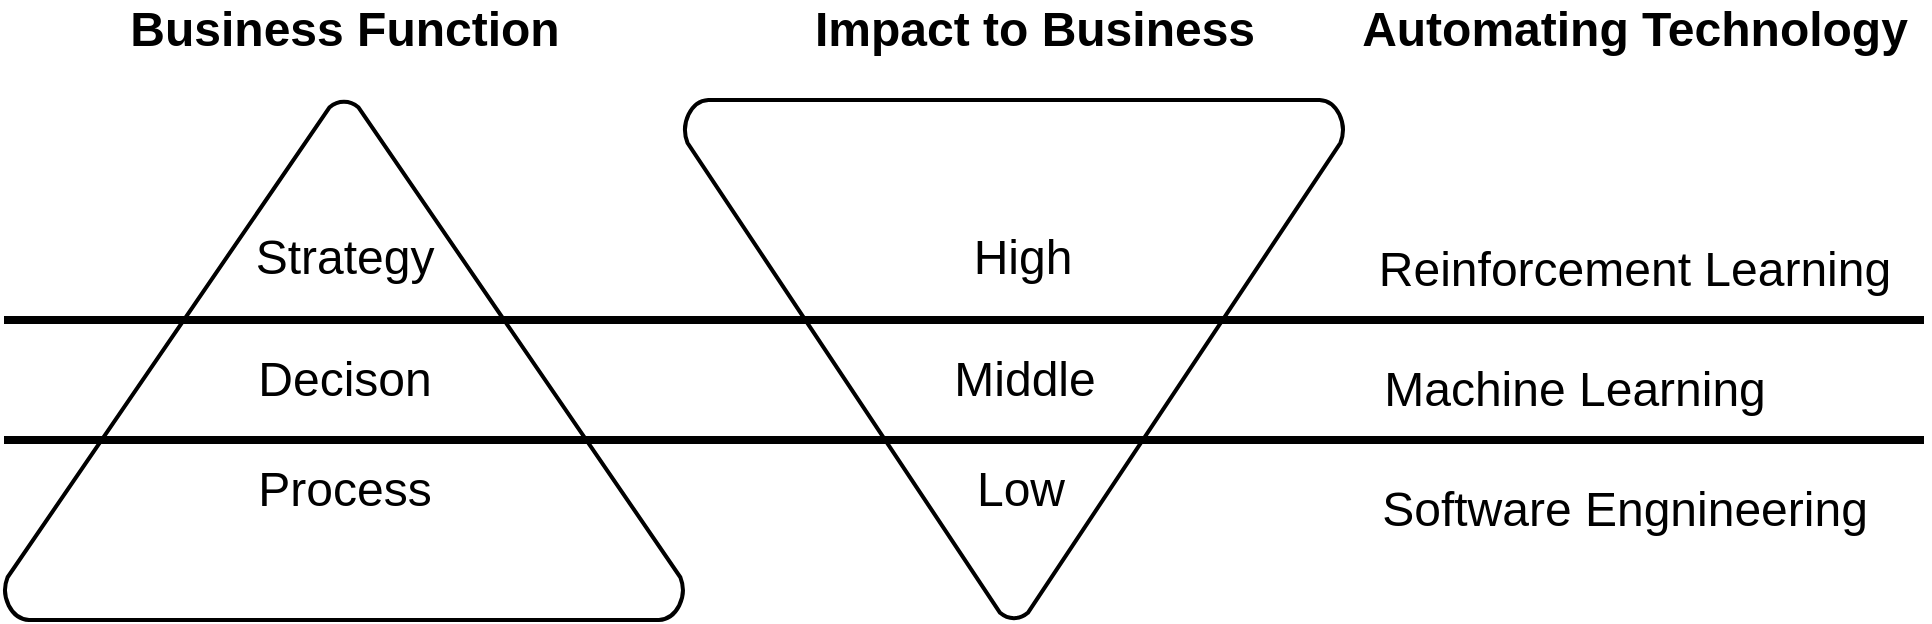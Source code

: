 <mxfile version="16.2.4" type="device"><diagram id="hyolv61uLbcinINJQgw_" name="Page-1"><mxGraphModel dx="1194" dy="851" grid="1" gridSize="10" guides="1" tooltips="1" connect="1" arrows="1" fold="1" page="1" pageScale="1" pageWidth="850" pageHeight="1100" math="0" shadow="0"><root><mxCell id="0"/><mxCell id="1" parent="0"/><mxCell id="Id_bm9ZJzohYxel9V40U-1" value="" style="strokeWidth=2;html=1;shape=mxgraph.flowchart.merge_or_storage;whiteSpace=wrap;" parent="1" vertex="1"><mxGeometry x="380" y="70" width="330" height="260" as="geometry"/></mxCell><mxCell id="Id_bm9ZJzohYxel9V40U-2" value="" style="strokeWidth=2;html=1;shape=mxgraph.flowchart.extract_or_measurement;whiteSpace=wrap;fontSize=24;" parent="1" vertex="1"><mxGeometry x="40" y="70" width="340" height="260" as="geometry"/></mxCell><mxCell id="Id_bm9ZJzohYxel9V40U-4" value="" style="endArrow=none;html=1;rounded=0;fontSize=24;exitX=0.22;exitY=0.5;exitDx=0;exitDy=0;exitPerimeter=0;strokeWidth=4;" parent="1" edge="1"><mxGeometry width="50" height="50" relative="1" as="geometry"><mxPoint x="40.0" y="240" as="sourcePoint"/><mxPoint x="1000" y="240" as="targetPoint"/></mxGeometry></mxCell><mxCell id="Id_bm9ZJzohYxel9V40U-5" value="" style="endArrow=none;html=1;rounded=0;fontSize=24;exitX=0.22;exitY=0.5;exitDx=0;exitDy=0;exitPerimeter=0;strokeWidth=4;" parent="1" edge="1"><mxGeometry width="50" height="50" relative="1" as="geometry"><mxPoint x="40" y="180" as="sourcePoint"/><mxPoint x="1000" y="180" as="targetPoint"/></mxGeometry></mxCell><mxCell id="Id_bm9ZJzohYxel9V40U-6" value="Strategy" style="text;html=1;align=center;verticalAlign=middle;resizable=0;points=[];autosize=1;strokeColor=none;fillColor=none;fontSize=24;" parent="1" vertex="1"><mxGeometry x="160" y="134" width="100" height="30" as="geometry"/></mxCell><mxCell id="Id_bm9ZJzohYxel9V40U-7" value="Decison" style="text;html=1;align=center;verticalAlign=middle;resizable=0;points=[];autosize=1;strokeColor=none;fillColor=none;fontSize=24;" parent="1" vertex="1"><mxGeometry x="160" y="195" width="100" height="30" as="geometry"/></mxCell><mxCell id="Id_bm9ZJzohYxel9V40U-8" value="Process" style="text;html=1;align=center;verticalAlign=middle;resizable=0;points=[];autosize=1;strokeColor=none;fillColor=none;fontSize=24;" parent="1" vertex="1"><mxGeometry x="160" y="250" width="100" height="30" as="geometry"/></mxCell><mxCell id="Id_bm9ZJzohYxel9V40U-9" value="High" style="text;html=1;align=center;verticalAlign=middle;resizable=0;points=[];autosize=1;strokeColor=none;fillColor=none;fontSize=24;" parent="1" vertex="1"><mxGeometry x="519" y="134" width="60" height="30" as="geometry"/></mxCell><mxCell id="Id_bm9ZJzohYxel9V40U-10" value="Middle" style="text;html=1;align=center;verticalAlign=middle;resizable=0;points=[];autosize=1;strokeColor=none;fillColor=none;fontSize=24;" parent="1" vertex="1"><mxGeometry x="505" y="195" width="90" height="30" as="geometry"/></mxCell><mxCell id="Id_bm9ZJzohYxel9V40U-11" value="Low" style="text;html=1;align=center;verticalAlign=middle;resizable=0;points=[];autosize=1;strokeColor=none;fillColor=none;fontSize=24;" parent="1" vertex="1"><mxGeometry x="518" y="250" width="60" height="30" as="geometry"/></mxCell><mxCell id="Id_bm9ZJzohYxel9V40U-12" value="Reinforcement Learning" style="text;html=1;align=center;verticalAlign=middle;resizable=0;points=[];autosize=1;strokeColor=none;fillColor=none;fontSize=24;" parent="1" vertex="1"><mxGeometry x="720" y="140" width="270" height="30" as="geometry"/></mxCell><mxCell id="Id_bm9ZJzohYxel9V40U-13" value="Machine Learning" style="text;html=1;align=center;verticalAlign=middle;resizable=0;points=[];autosize=1;strokeColor=none;fillColor=none;fontSize=24;" parent="1" vertex="1"><mxGeometry x="720" y="200" width="210" height="30" as="geometry"/></mxCell><mxCell id="Id_bm9ZJzohYxel9V40U-14" value="Software Engnineering" style="text;html=1;align=center;verticalAlign=middle;resizable=0;points=[];autosize=1;strokeColor=none;fillColor=none;fontSize=24;" parent="1" vertex="1"><mxGeometry x="720" y="260" width="260" height="30" as="geometry"/></mxCell><mxCell id="Id_bm9ZJzohYxel9V40U-15" value="&lt;b&gt;Business Function&lt;/b&gt;" style="text;html=1;align=center;verticalAlign=middle;resizable=0;points=[];autosize=1;strokeColor=none;fillColor=none;fontSize=24;" parent="1" vertex="1"><mxGeometry x="95" y="20" width="230" height="30" as="geometry"/></mxCell><mxCell id="Id_bm9ZJzohYxel9V40U-16" value="&lt;b&gt;Impact to Business&lt;/b&gt;" style="text;html=1;align=center;verticalAlign=middle;resizable=0;points=[];autosize=1;strokeColor=none;fillColor=none;fontSize=24;" parent="1" vertex="1"><mxGeometry x="435" y="20" width="240" height="30" as="geometry"/></mxCell><mxCell id="Id_bm9ZJzohYxel9V40U-17" value="&lt;b&gt;Automating Technology&lt;/b&gt;" style="text;html=1;align=center;verticalAlign=middle;resizable=0;points=[];autosize=1;strokeColor=none;fillColor=none;fontSize=24;" parent="1" vertex="1"><mxGeometry x="710" y="20" width="290" height="30" as="geometry"/></mxCell></root></mxGraphModel></diagram></mxfile>